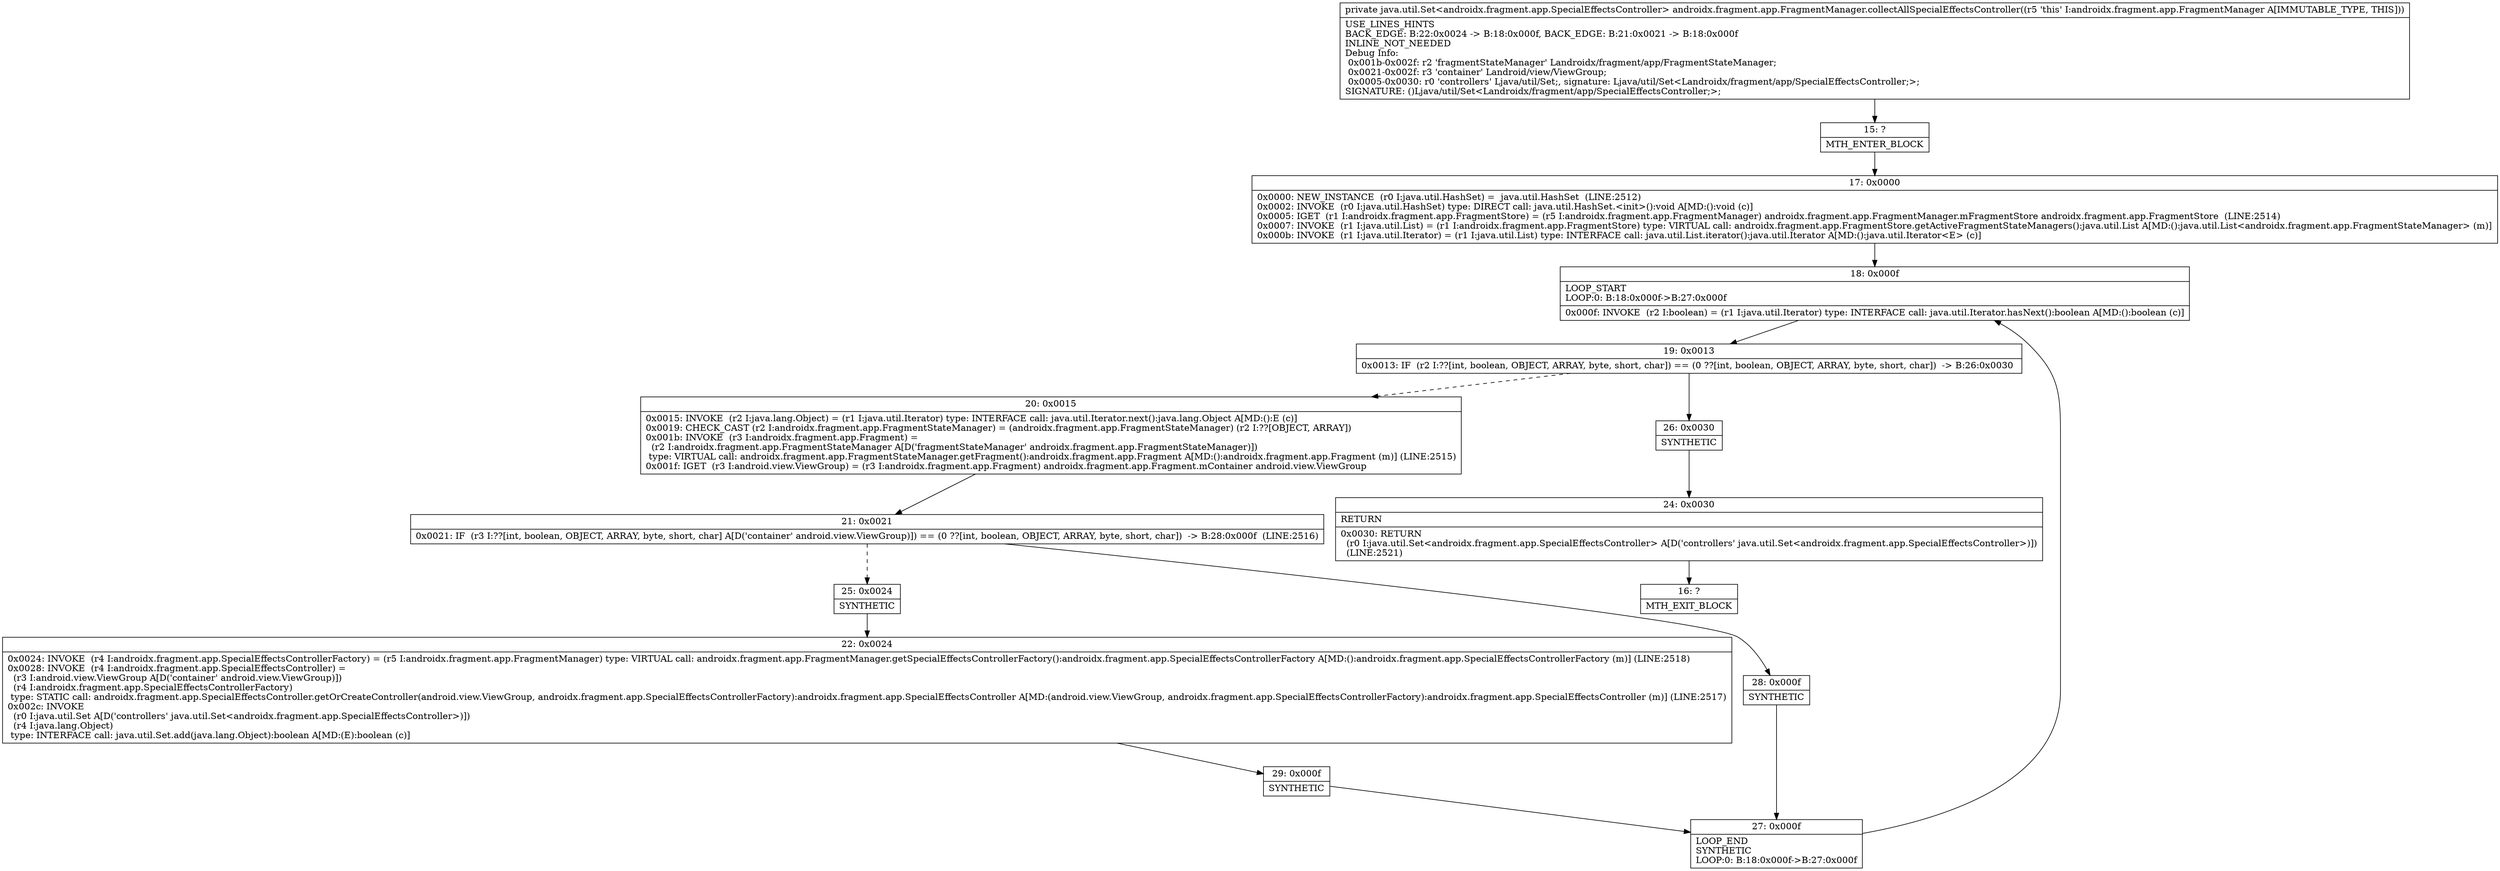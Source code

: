 digraph "CFG forandroidx.fragment.app.FragmentManager.collectAllSpecialEffectsController()Ljava\/util\/Set;" {
Node_15 [shape=record,label="{15\:\ ?|MTH_ENTER_BLOCK\l}"];
Node_17 [shape=record,label="{17\:\ 0x0000|0x0000: NEW_INSTANCE  (r0 I:java.util.HashSet) =  java.util.HashSet  (LINE:2512)\l0x0002: INVOKE  (r0 I:java.util.HashSet) type: DIRECT call: java.util.HashSet.\<init\>():void A[MD:():void (c)]\l0x0005: IGET  (r1 I:androidx.fragment.app.FragmentStore) = (r5 I:androidx.fragment.app.FragmentManager) androidx.fragment.app.FragmentManager.mFragmentStore androidx.fragment.app.FragmentStore  (LINE:2514)\l0x0007: INVOKE  (r1 I:java.util.List) = (r1 I:androidx.fragment.app.FragmentStore) type: VIRTUAL call: androidx.fragment.app.FragmentStore.getActiveFragmentStateManagers():java.util.List A[MD:():java.util.List\<androidx.fragment.app.FragmentStateManager\> (m)]\l0x000b: INVOKE  (r1 I:java.util.Iterator) = (r1 I:java.util.List) type: INTERFACE call: java.util.List.iterator():java.util.Iterator A[MD:():java.util.Iterator\<E\> (c)]\l}"];
Node_18 [shape=record,label="{18\:\ 0x000f|LOOP_START\lLOOP:0: B:18:0x000f\-\>B:27:0x000f\l|0x000f: INVOKE  (r2 I:boolean) = (r1 I:java.util.Iterator) type: INTERFACE call: java.util.Iterator.hasNext():boolean A[MD:():boolean (c)]\l}"];
Node_19 [shape=record,label="{19\:\ 0x0013|0x0013: IF  (r2 I:??[int, boolean, OBJECT, ARRAY, byte, short, char]) == (0 ??[int, boolean, OBJECT, ARRAY, byte, short, char])  \-\> B:26:0x0030 \l}"];
Node_20 [shape=record,label="{20\:\ 0x0015|0x0015: INVOKE  (r2 I:java.lang.Object) = (r1 I:java.util.Iterator) type: INTERFACE call: java.util.Iterator.next():java.lang.Object A[MD:():E (c)]\l0x0019: CHECK_CAST (r2 I:androidx.fragment.app.FragmentStateManager) = (androidx.fragment.app.FragmentStateManager) (r2 I:??[OBJECT, ARRAY]) \l0x001b: INVOKE  (r3 I:androidx.fragment.app.Fragment) = \l  (r2 I:androidx.fragment.app.FragmentStateManager A[D('fragmentStateManager' androidx.fragment.app.FragmentStateManager)])\l type: VIRTUAL call: androidx.fragment.app.FragmentStateManager.getFragment():androidx.fragment.app.Fragment A[MD:():androidx.fragment.app.Fragment (m)] (LINE:2515)\l0x001f: IGET  (r3 I:android.view.ViewGroup) = (r3 I:androidx.fragment.app.Fragment) androidx.fragment.app.Fragment.mContainer android.view.ViewGroup \l}"];
Node_21 [shape=record,label="{21\:\ 0x0021|0x0021: IF  (r3 I:??[int, boolean, OBJECT, ARRAY, byte, short, char] A[D('container' android.view.ViewGroup)]) == (0 ??[int, boolean, OBJECT, ARRAY, byte, short, char])  \-\> B:28:0x000f  (LINE:2516)\l}"];
Node_25 [shape=record,label="{25\:\ 0x0024|SYNTHETIC\l}"];
Node_22 [shape=record,label="{22\:\ 0x0024|0x0024: INVOKE  (r4 I:androidx.fragment.app.SpecialEffectsControllerFactory) = (r5 I:androidx.fragment.app.FragmentManager) type: VIRTUAL call: androidx.fragment.app.FragmentManager.getSpecialEffectsControllerFactory():androidx.fragment.app.SpecialEffectsControllerFactory A[MD:():androidx.fragment.app.SpecialEffectsControllerFactory (m)] (LINE:2518)\l0x0028: INVOKE  (r4 I:androidx.fragment.app.SpecialEffectsController) = \l  (r3 I:android.view.ViewGroup A[D('container' android.view.ViewGroup)])\l  (r4 I:androidx.fragment.app.SpecialEffectsControllerFactory)\l type: STATIC call: androidx.fragment.app.SpecialEffectsController.getOrCreateController(android.view.ViewGroup, androidx.fragment.app.SpecialEffectsControllerFactory):androidx.fragment.app.SpecialEffectsController A[MD:(android.view.ViewGroup, androidx.fragment.app.SpecialEffectsControllerFactory):androidx.fragment.app.SpecialEffectsController (m)] (LINE:2517)\l0x002c: INVOKE  \l  (r0 I:java.util.Set A[D('controllers' java.util.Set\<androidx.fragment.app.SpecialEffectsController\>)])\l  (r4 I:java.lang.Object)\l type: INTERFACE call: java.util.Set.add(java.lang.Object):boolean A[MD:(E):boolean (c)]\l}"];
Node_29 [shape=record,label="{29\:\ 0x000f|SYNTHETIC\l}"];
Node_27 [shape=record,label="{27\:\ 0x000f|LOOP_END\lSYNTHETIC\lLOOP:0: B:18:0x000f\-\>B:27:0x000f\l}"];
Node_28 [shape=record,label="{28\:\ 0x000f|SYNTHETIC\l}"];
Node_26 [shape=record,label="{26\:\ 0x0030|SYNTHETIC\l}"];
Node_24 [shape=record,label="{24\:\ 0x0030|RETURN\l|0x0030: RETURN  \l  (r0 I:java.util.Set\<androidx.fragment.app.SpecialEffectsController\> A[D('controllers' java.util.Set\<androidx.fragment.app.SpecialEffectsController\>)])\l  (LINE:2521)\l}"];
Node_16 [shape=record,label="{16\:\ ?|MTH_EXIT_BLOCK\l}"];
MethodNode[shape=record,label="{private java.util.Set\<androidx.fragment.app.SpecialEffectsController\> androidx.fragment.app.FragmentManager.collectAllSpecialEffectsController((r5 'this' I:androidx.fragment.app.FragmentManager A[IMMUTABLE_TYPE, THIS]))  | USE_LINES_HINTS\lBACK_EDGE: B:22:0x0024 \-\> B:18:0x000f, BACK_EDGE: B:21:0x0021 \-\> B:18:0x000f\lINLINE_NOT_NEEDED\lDebug Info:\l  0x001b\-0x002f: r2 'fragmentStateManager' Landroidx\/fragment\/app\/FragmentStateManager;\l  0x0021\-0x002f: r3 'container' Landroid\/view\/ViewGroup;\l  0x0005\-0x0030: r0 'controllers' Ljava\/util\/Set;, signature: Ljava\/util\/Set\<Landroidx\/fragment\/app\/SpecialEffectsController;\>;\lSIGNATURE: ()Ljava\/util\/Set\<Landroidx\/fragment\/app\/SpecialEffectsController;\>;\l}"];
MethodNode -> Node_15;Node_15 -> Node_17;
Node_17 -> Node_18;
Node_18 -> Node_19;
Node_19 -> Node_20[style=dashed];
Node_19 -> Node_26;
Node_20 -> Node_21;
Node_21 -> Node_25[style=dashed];
Node_21 -> Node_28;
Node_25 -> Node_22;
Node_22 -> Node_29;
Node_29 -> Node_27;
Node_27 -> Node_18;
Node_28 -> Node_27;
Node_26 -> Node_24;
Node_24 -> Node_16;
}

